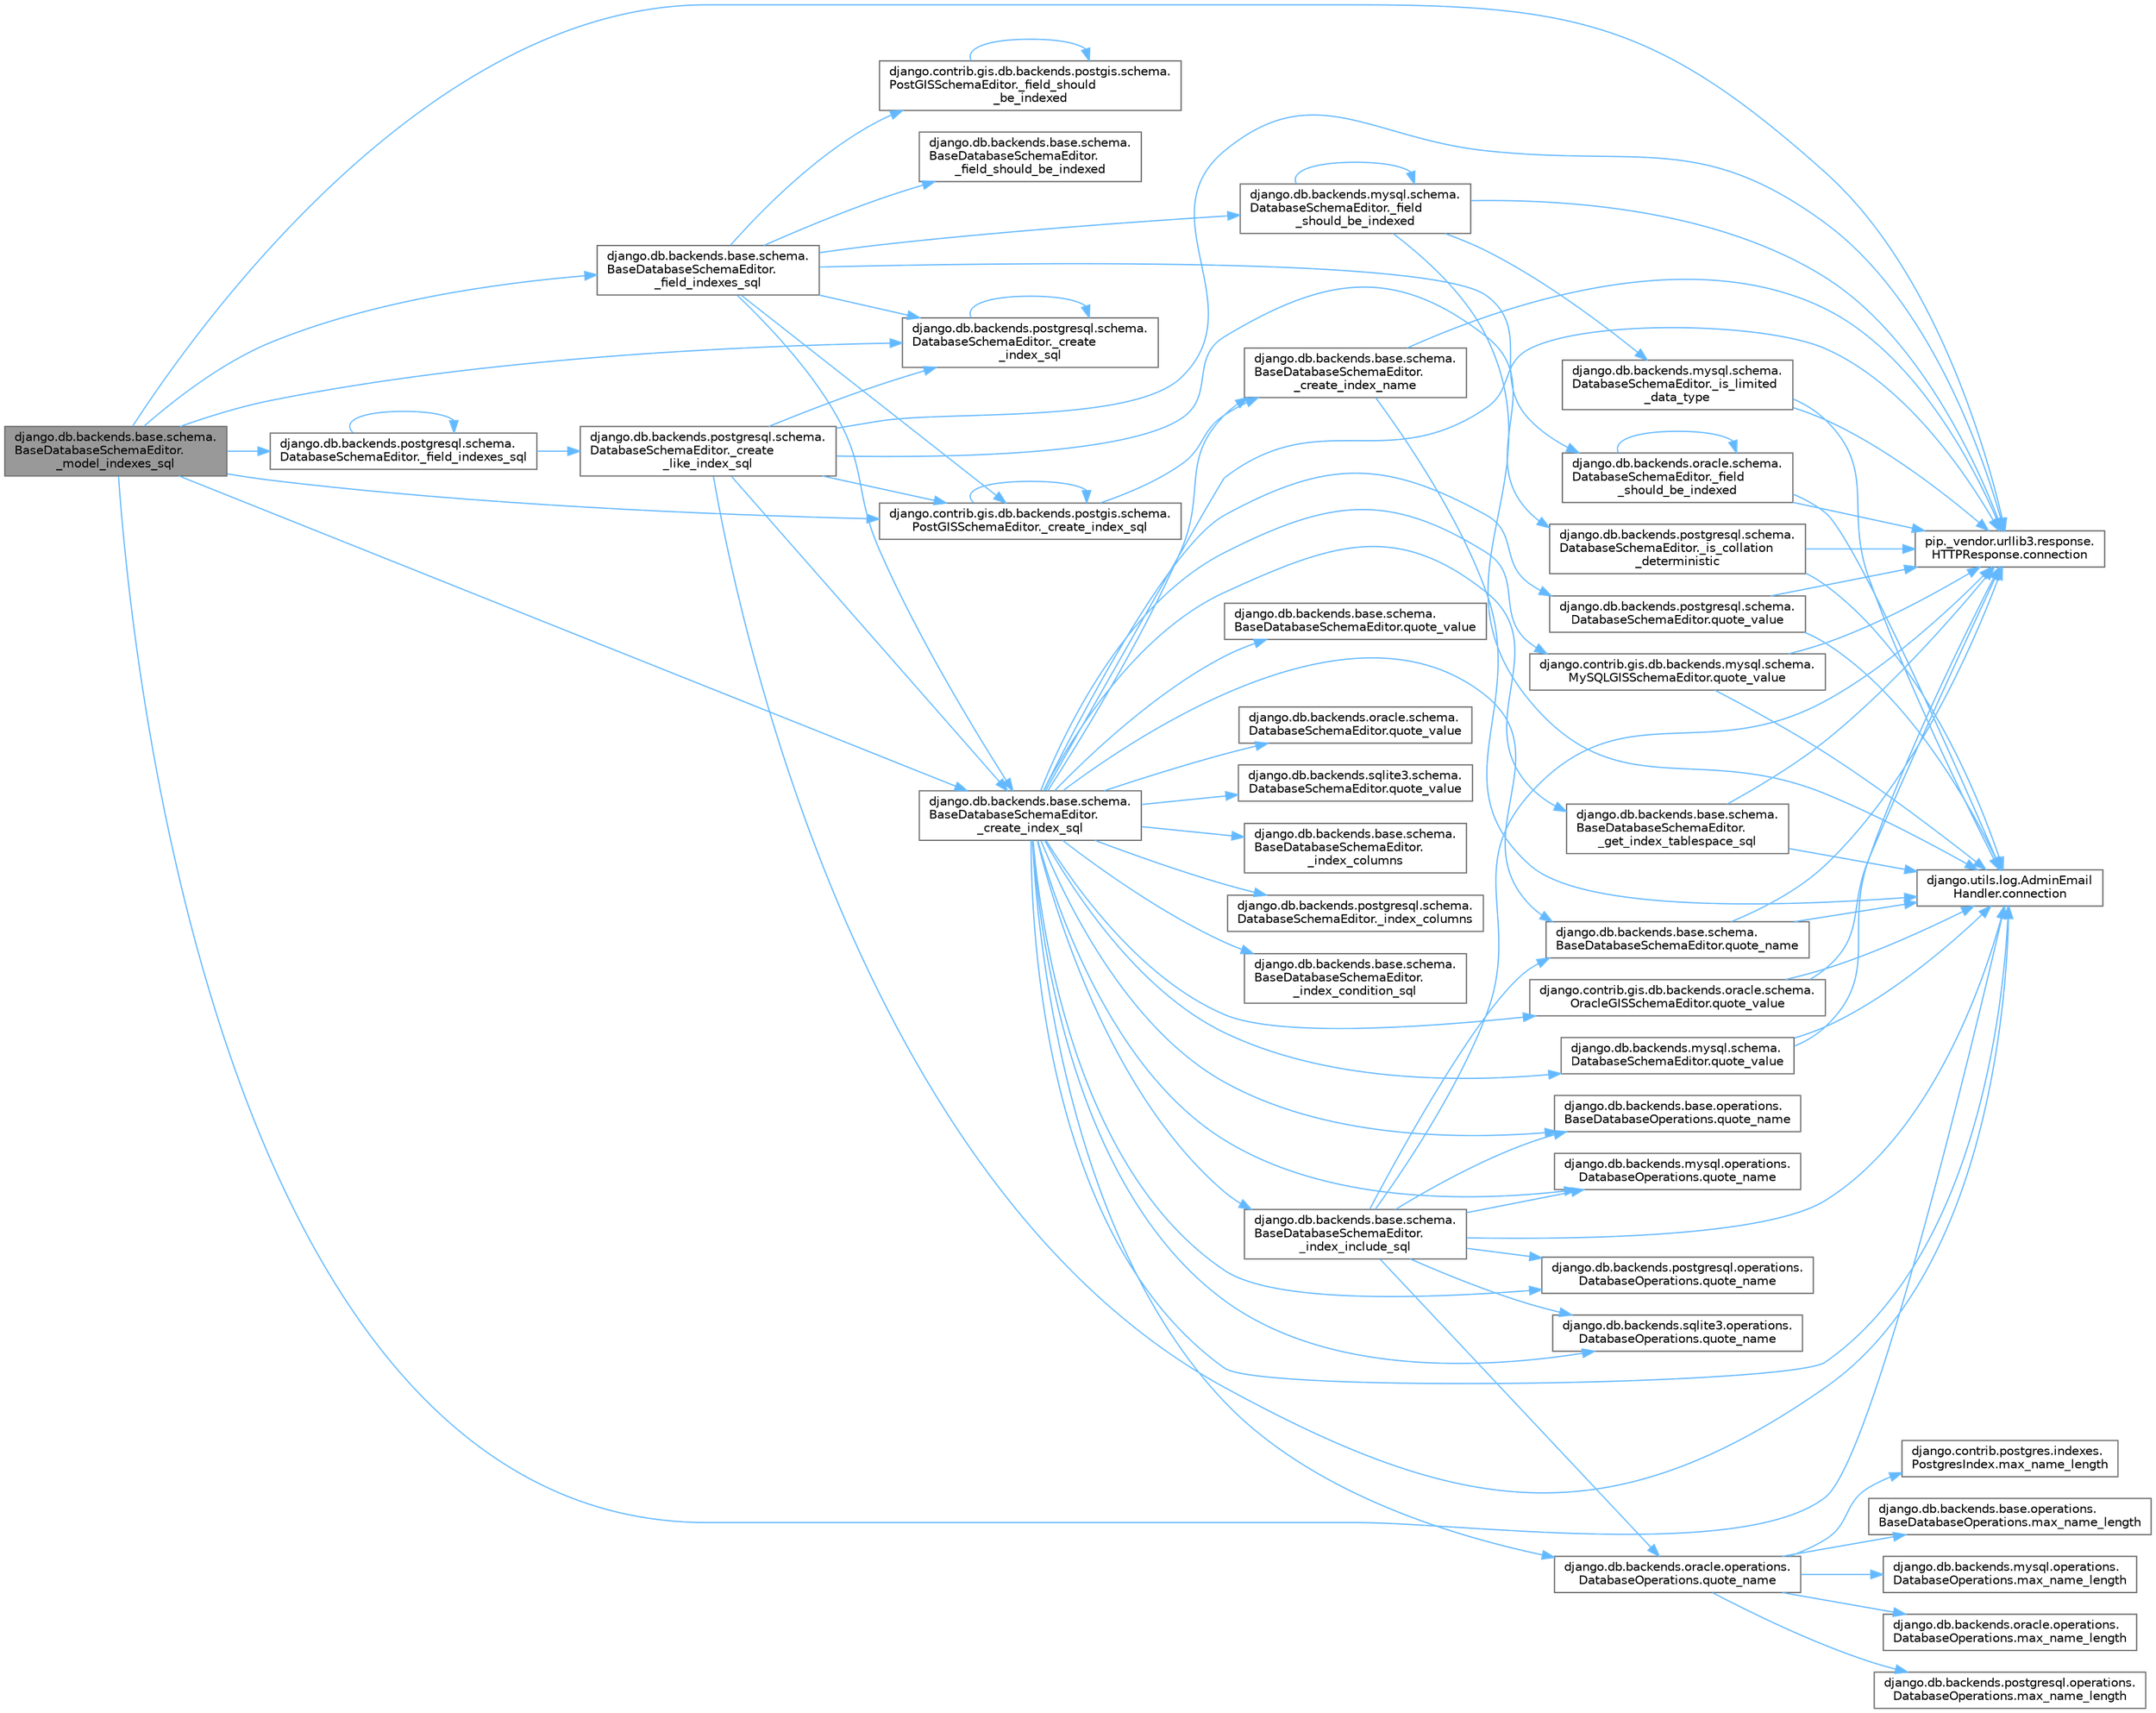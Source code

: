 digraph "django.db.backends.base.schema.BaseDatabaseSchemaEditor._model_indexes_sql"
{
 // LATEX_PDF_SIZE
  bgcolor="transparent";
  edge [fontname=Helvetica,fontsize=10,labelfontname=Helvetica,labelfontsize=10];
  node [fontname=Helvetica,fontsize=10,shape=box,height=0.2,width=0.4];
  rankdir="LR";
  Node1 [id="Node000001",label="django.db.backends.base.schema.\lBaseDatabaseSchemaEditor.\l_model_indexes_sql",height=0.2,width=0.4,color="gray40", fillcolor="grey60", style="filled", fontcolor="black",tooltip=" "];
  Node1 -> Node2 [id="edge1_Node000001_Node000002",color="steelblue1",style="solid",tooltip=" "];
  Node2 [id="Node000002",label="django.contrib.gis.db.backends.postgis.schema.\lPostGISSchemaEditor._create_index_sql",height=0.2,width=0.4,color="grey40", fillcolor="white", style="filled",URL="$classdjango_1_1contrib_1_1gis_1_1db_1_1backends_1_1postgis_1_1schema_1_1_post_g_i_s_schema_editor.html#a36d85ddc8b90d14c9ece95e6eac8e09b",tooltip=" "];
  Node2 -> Node3 [id="edge2_Node000002_Node000003",color="steelblue1",style="solid",tooltip=" "];
  Node3 [id="Node000003",label="django.db.backends.base.schema.\lBaseDatabaseSchemaEditor.\l_create_index_name",height=0.2,width=0.4,color="grey40", fillcolor="white", style="filled",URL="$classdjango_1_1db_1_1backends_1_1base_1_1schema_1_1_base_database_schema_editor.html#a4dd03e82cd231c9065e0d185f4ba3541",tooltip=" "];
  Node3 -> Node4 [id="edge3_Node000003_Node000004",color="steelblue1",style="solid",tooltip=" "];
  Node4 [id="Node000004",label="django.utils.log.AdminEmail\lHandler.connection",height=0.2,width=0.4,color="grey40", fillcolor="white", style="filled",URL="$classdjango_1_1utils_1_1log_1_1_admin_email_handler.html#a545b5f7ec55a857fe1ca7836814a0760",tooltip=" "];
  Node3 -> Node5 [id="edge4_Node000003_Node000005",color="steelblue1",style="solid",tooltip=" "];
  Node5 [id="Node000005",label="pip._vendor.urllib3.response.\lHTTPResponse.connection",height=0.2,width=0.4,color="grey40", fillcolor="white", style="filled",URL="$classpip_1_1__vendor_1_1urllib3_1_1response_1_1_h_t_t_p_response.html#a9002314624685de3bbf9b84bdc87fef8",tooltip=" "];
  Node2 -> Node2 [id="edge5_Node000002_Node000002",color="steelblue1",style="solid",tooltip=" "];
  Node1 -> Node6 [id="edge6_Node000001_Node000006",color="steelblue1",style="solid",tooltip=" "];
  Node6 [id="Node000006",label="django.db.backends.base.schema.\lBaseDatabaseSchemaEditor.\l_create_index_sql",height=0.2,width=0.4,color="grey40", fillcolor="white", style="filled",URL="$classdjango_1_1db_1_1backends_1_1base_1_1schema_1_1_base_database_schema_editor.html#adb1d2fabd8602889097a7f5e78ae09e4",tooltip=" "];
  Node6 -> Node3 [id="edge7_Node000006_Node000003",color="steelblue1",style="solid",tooltip=" "];
  Node6 -> Node7 [id="edge8_Node000006_Node000007",color="steelblue1",style="solid",tooltip=" "];
  Node7 [id="Node000007",label="django.db.backends.base.schema.\lBaseDatabaseSchemaEditor.\l_get_index_tablespace_sql",height=0.2,width=0.4,color="grey40", fillcolor="white", style="filled",URL="$classdjango_1_1db_1_1backends_1_1base_1_1schema_1_1_base_database_schema_editor.html#a80879d1e11fb88c7325fc0d9ab9e9cae",tooltip=" "];
  Node7 -> Node4 [id="edge9_Node000007_Node000004",color="steelblue1",style="solid",tooltip=" "];
  Node7 -> Node5 [id="edge10_Node000007_Node000005",color="steelblue1",style="solid",tooltip=" "];
  Node6 -> Node8 [id="edge11_Node000006_Node000008",color="steelblue1",style="solid",tooltip=" "];
  Node8 [id="Node000008",label="django.db.backends.base.schema.\lBaseDatabaseSchemaEditor.\l_index_columns",height=0.2,width=0.4,color="grey40", fillcolor="white", style="filled",URL="$classdjango_1_1db_1_1backends_1_1base_1_1schema_1_1_base_database_schema_editor.html#a460fe189dab976079beda6252803d409",tooltip=" "];
  Node6 -> Node9 [id="edge12_Node000006_Node000009",color="steelblue1",style="solid",tooltip=" "];
  Node9 [id="Node000009",label="django.db.backends.postgresql.schema.\lDatabaseSchemaEditor._index_columns",height=0.2,width=0.4,color="grey40", fillcolor="white", style="filled",URL="$classdjango_1_1db_1_1backends_1_1postgresql_1_1schema_1_1_database_schema_editor.html#a4d3a3853573688515773faeb624318f8",tooltip=" "];
  Node6 -> Node10 [id="edge13_Node000006_Node000010",color="steelblue1",style="solid",tooltip=" "];
  Node10 [id="Node000010",label="django.db.backends.base.schema.\lBaseDatabaseSchemaEditor.\l_index_condition_sql",height=0.2,width=0.4,color="grey40", fillcolor="white", style="filled",URL="$classdjango_1_1db_1_1backends_1_1base_1_1schema_1_1_base_database_schema_editor.html#aa0727d1ace9cdc9fe84264b62f1369a1",tooltip=" "];
  Node6 -> Node11 [id="edge14_Node000006_Node000011",color="steelblue1",style="solid",tooltip=" "];
  Node11 [id="Node000011",label="django.db.backends.base.schema.\lBaseDatabaseSchemaEditor.\l_index_include_sql",height=0.2,width=0.4,color="grey40", fillcolor="white", style="filled",URL="$classdjango_1_1db_1_1backends_1_1base_1_1schema_1_1_base_database_schema_editor.html#ae199aa828e15d3f55f59c6b04bd02e22",tooltip=" "];
  Node11 -> Node4 [id="edge15_Node000011_Node000004",color="steelblue1",style="solid",tooltip=" "];
  Node11 -> Node5 [id="edge16_Node000011_Node000005",color="steelblue1",style="solid",tooltip=" "];
  Node11 -> Node12 [id="edge17_Node000011_Node000012",color="steelblue1",style="solid",tooltip=" "];
  Node12 [id="Node000012",label="django.db.backends.base.operations.\lBaseDatabaseOperations.quote_name",height=0.2,width=0.4,color="grey40", fillcolor="white", style="filled",URL="$classdjango_1_1db_1_1backends_1_1base_1_1operations_1_1_base_database_operations.html#ab468094d1b03334704774ae62fbb7955",tooltip=" "];
  Node11 -> Node13 [id="edge18_Node000011_Node000013",color="steelblue1",style="solid",tooltip=" "];
  Node13 [id="Node000013",label="django.db.backends.base.schema.\lBaseDatabaseSchemaEditor.quote_name",height=0.2,width=0.4,color="grey40", fillcolor="white", style="filled",URL="$classdjango_1_1db_1_1backends_1_1base_1_1schema_1_1_base_database_schema_editor.html#aa816e47aecbbe22e29c76f25001a873a",tooltip=" "];
  Node13 -> Node4 [id="edge19_Node000013_Node000004",color="steelblue1",style="solid",tooltip=" "];
  Node13 -> Node5 [id="edge20_Node000013_Node000005",color="steelblue1",style="solid",tooltip=" "];
  Node11 -> Node14 [id="edge21_Node000011_Node000014",color="steelblue1",style="solid",tooltip=" "];
  Node14 [id="Node000014",label="django.db.backends.mysql.operations.\lDatabaseOperations.quote_name",height=0.2,width=0.4,color="grey40", fillcolor="white", style="filled",URL="$classdjango_1_1db_1_1backends_1_1mysql_1_1operations_1_1_database_operations.html#a5d1561dd784c0f000ed8c1aa43a6efbf",tooltip=" "];
  Node11 -> Node15 [id="edge22_Node000011_Node000015",color="steelblue1",style="solid",tooltip=" "];
  Node15 [id="Node000015",label="django.db.backends.oracle.operations.\lDatabaseOperations.quote_name",height=0.2,width=0.4,color="grey40", fillcolor="white", style="filled",URL="$classdjango_1_1db_1_1backends_1_1oracle_1_1operations_1_1_database_operations.html#ac7551d250b0adf678e5d00e4d69cb021",tooltip=" "];
  Node15 -> Node16 [id="edge23_Node000015_Node000016",color="steelblue1",style="solid",tooltip=" "];
  Node16 [id="Node000016",label="django.contrib.postgres.indexes.\lPostgresIndex.max_name_length",height=0.2,width=0.4,color="grey40", fillcolor="white", style="filled",URL="$classdjango_1_1contrib_1_1postgres_1_1indexes_1_1_postgres_index.html#a620c1f2e6e614032efe872d2c4db8594",tooltip=" "];
  Node15 -> Node17 [id="edge24_Node000015_Node000017",color="steelblue1",style="solid",tooltip=" "];
  Node17 [id="Node000017",label="django.db.backends.base.operations.\lBaseDatabaseOperations.max_name_length",height=0.2,width=0.4,color="grey40", fillcolor="white", style="filled",URL="$classdjango_1_1db_1_1backends_1_1base_1_1operations_1_1_base_database_operations.html#abec816148b7737717c0fb0f6dc6d9d4c",tooltip=" "];
  Node15 -> Node18 [id="edge25_Node000015_Node000018",color="steelblue1",style="solid",tooltip=" "];
  Node18 [id="Node000018",label="django.db.backends.mysql.operations.\lDatabaseOperations.max_name_length",height=0.2,width=0.4,color="grey40", fillcolor="white", style="filled",URL="$classdjango_1_1db_1_1backends_1_1mysql_1_1operations_1_1_database_operations.html#a9991163305c8c6dcc07750de61ac0d52",tooltip=" "];
  Node15 -> Node19 [id="edge26_Node000015_Node000019",color="steelblue1",style="solid",tooltip=" "];
  Node19 [id="Node000019",label="django.db.backends.oracle.operations.\lDatabaseOperations.max_name_length",height=0.2,width=0.4,color="grey40", fillcolor="white", style="filled",URL="$classdjango_1_1db_1_1backends_1_1oracle_1_1operations_1_1_database_operations.html#aa17742b77fb39d2fcb061eadb24120b7",tooltip=" "];
  Node15 -> Node20 [id="edge27_Node000015_Node000020",color="steelblue1",style="solid",tooltip=" "];
  Node20 [id="Node000020",label="django.db.backends.postgresql.operations.\lDatabaseOperations.max_name_length",height=0.2,width=0.4,color="grey40", fillcolor="white", style="filled",URL="$classdjango_1_1db_1_1backends_1_1postgresql_1_1operations_1_1_database_operations.html#adc0b2a0123ac4df5994bf853505afc8e",tooltip=" "];
  Node11 -> Node21 [id="edge28_Node000011_Node000021",color="steelblue1",style="solid",tooltip=" "];
  Node21 [id="Node000021",label="django.db.backends.postgresql.operations.\lDatabaseOperations.quote_name",height=0.2,width=0.4,color="grey40", fillcolor="white", style="filled",URL="$classdjango_1_1db_1_1backends_1_1postgresql_1_1operations_1_1_database_operations.html#ab2f9e33071d2c5abb03744171da3b801",tooltip=" "];
  Node11 -> Node22 [id="edge29_Node000011_Node000022",color="steelblue1",style="solid",tooltip=" "];
  Node22 [id="Node000022",label="django.db.backends.sqlite3.operations.\lDatabaseOperations.quote_name",height=0.2,width=0.4,color="grey40", fillcolor="white", style="filled",URL="$classdjango_1_1db_1_1backends_1_1sqlite3_1_1operations_1_1_database_operations.html#a14cbbcb5e889d88278c96a39911d641b",tooltip=" "];
  Node6 -> Node4 [id="edge30_Node000006_Node000004",color="steelblue1",style="solid",tooltip=" "];
  Node6 -> Node5 [id="edge31_Node000006_Node000005",color="steelblue1",style="solid",tooltip=" "];
  Node6 -> Node12 [id="edge32_Node000006_Node000012",color="steelblue1",style="solid",tooltip=" "];
  Node6 -> Node13 [id="edge33_Node000006_Node000013",color="steelblue1",style="solid",tooltip=" "];
  Node6 -> Node14 [id="edge34_Node000006_Node000014",color="steelblue1",style="solid",tooltip=" "];
  Node6 -> Node15 [id="edge35_Node000006_Node000015",color="steelblue1",style="solid",tooltip=" "];
  Node6 -> Node21 [id="edge36_Node000006_Node000021",color="steelblue1",style="solid",tooltip=" "];
  Node6 -> Node22 [id="edge37_Node000006_Node000022",color="steelblue1",style="solid",tooltip=" "];
  Node6 -> Node23 [id="edge38_Node000006_Node000023",color="steelblue1",style="solid",tooltip=" "];
  Node23 [id="Node000023",label="django.contrib.gis.db.backends.mysql.schema.\lMySQLGISSchemaEditor.quote_value",height=0.2,width=0.4,color="grey40", fillcolor="white", style="filled",URL="$classdjango_1_1contrib_1_1gis_1_1db_1_1backends_1_1mysql_1_1schema_1_1_my_s_q_l_g_i_s_schema_editor.html#a39d45c8fce900a986a0d01d83ce73f16",tooltip=" "];
  Node23 -> Node4 [id="edge39_Node000023_Node000004",color="steelblue1",style="solid",tooltip=" "];
  Node23 -> Node5 [id="edge40_Node000023_Node000005",color="steelblue1",style="solid",tooltip=" "];
  Node6 -> Node24 [id="edge41_Node000006_Node000024",color="steelblue1",style="solid",tooltip=" "];
  Node24 [id="Node000024",label="django.contrib.gis.db.backends.oracle.schema.\lOracleGISSchemaEditor.quote_value",height=0.2,width=0.4,color="grey40", fillcolor="white", style="filled",URL="$classdjango_1_1contrib_1_1gis_1_1db_1_1backends_1_1oracle_1_1schema_1_1_oracle_g_i_s_schema_editor.html#ae0a937224957c04ded45c150d14f26df",tooltip=" "];
  Node24 -> Node4 [id="edge42_Node000024_Node000004",color="steelblue1",style="solid",tooltip=" "];
  Node24 -> Node5 [id="edge43_Node000024_Node000005",color="steelblue1",style="solid",tooltip=" "];
  Node6 -> Node25 [id="edge44_Node000006_Node000025",color="steelblue1",style="solid",tooltip=" "];
  Node25 [id="Node000025",label="django.db.backends.base.schema.\lBaseDatabaseSchemaEditor.quote_value",height=0.2,width=0.4,color="grey40", fillcolor="white", style="filled",URL="$classdjango_1_1db_1_1backends_1_1base_1_1schema_1_1_base_database_schema_editor.html#a226cbde36f828256e698cab6fc076a46",tooltip=" "];
  Node6 -> Node26 [id="edge45_Node000006_Node000026",color="steelblue1",style="solid",tooltip=" "];
  Node26 [id="Node000026",label="django.db.backends.mysql.schema.\lDatabaseSchemaEditor.quote_value",height=0.2,width=0.4,color="grey40", fillcolor="white", style="filled",URL="$classdjango_1_1db_1_1backends_1_1mysql_1_1schema_1_1_database_schema_editor.html#ac42d8e597e244107c562b0816741ca00",tooltip=" "];
  Node26 -> Node4 [id="edge46_Node000026_Node000004",color="steelblue1",style="solid",tooltip=" "];
  Node26 -> Node5 [id="edge47_Node000026_Node000005",color="steelblue1",style="solid",tooltip=" "];
  Node6 -> Node27 [id="edge48_Node000006_Node000027",color="steelblue1",style="solid",tooltip=" "];
  Node27 [id="Node000027",label="django.db.backends.oracle.schema.\lDatabaseSchemaEditor.quote_value",height=0.2,width=0.4,color="grey40", fillcolor="white", style="filled",URL="$classdjango_1_1db_1_1backends_1_1oracle_1_1schema_1_1_database_schema_editor.html#a74a7b87c4d11359d183c468c09ca48bb",tooltip=" "];
  Node6 -> Node28 [id="edge49_Node000006_Node000028",color="steelblue1",style="solid",tooltip=" "];
  Node28 [id="Node000028",label="django.db.backends.postgresql.schema.\lDatabaseSchemaEditor.quote_value",height=0.2,width=0.4,color="grey40", fillcolor="white", style="filled",URL="$classdjango_1_1db_1_1backends_1_1postgresql_1_1schema_1_1_database_schema_editor.html#aa15ddd5685a773da906a658db4b619c0",tooltip=" "];
  Node28 -> Node4 [id="edge50_Node000028_Node000004",color="steelblue1",style="solid",tooltip=" "];
  Node28 -> Node5 [id="edge51_Node000028_Node000005",color="steelblue1",style="solid",tooltip=" "];
  Node6 -> Node29 [id="edge52_Node000006_Node000029",color="steelblue1",style="solid",tooltip=" "];
  Node29 [id="Node000029",label="django.db.backends.sqlite3.schema.\lDatabaseSchemaEditor.quote_value",height=0.2,width=0.4,color="grey40", fillcolor="white", style="filled",URL="$classdjango_1_1db_1_1backends_1_1sqlite3_1_1schema_1_1_database_schema_editor.html#a1ce01718398ef906bf3becf8517006f2",tooltip=" "];
  Node1 -> Node30 [id="edge53_Node000001_Node000030",color="steelblue1",style="solid",tooltip=" "];
  Node30 [id="Node000030",label="django.db.backends.postgresql.schema.\lDatabaseSchemaEditor._create\l_index_sql",height=0.2,width=0.4,color="grey40", fillcolor="white", style="filled",URL="$classdjango_1_1db_1_1backends_1_1postgresql_1_1schema_1_1_database_schema_editor.html#ab4e6c0ee2e08060a2c83b9e1452f1827",tooltip=" "];
  Node30 -> Node30 [id="edge54_Node000030_Node000030",color="steelblue1",style="solid",tooltip=" "];
  Node1 -> Node31 [id="edge55_Node000001_Node000031",color="steelblue1",style="solid",tooltip=" "];
  Node31 [id="Node000031",label="django.db.backends.base.schema.\lBaseDatabaseSchemaEditor.\l_field_indexes_sql",height=0.2,width=0.4,color="grey40", fillcolor="white", style="filled",URL="$classdjango_1_1db_1_1backends_1_1base_1_1schema_1_1_base_database_schema_editor.html#a1f5617267c8f2f31f3da70a884d5bdf8",tooltip=" "];
  Node31 -> Node2 [id="edge56_Node000031_Node000002",color="steelblue1",style="solid",tooltip=" "];
  Node31 -> Node6 [id="edge57_Node000031_Node000006",color="steelblue1",style="solid",tooltip=" "];
  Node31 -> Node30 [id="edge58_Node000031_Node000030",color="steelblue1",style="solid",tooltip=" "];
  Node31 -> Node32 [id="edge59_Node000031_Node000032",color="steelblue1",style="solid",tooltip=" "];
  Node32 [id="Node000032",label="django.contrib.gis.db.backends.postgis.schema.\lPostGISSchemaEditor._field_should\l_be_indexed",height=0.2,width=0.4,color="grey40", fillcolor="white", style="filled",URL="$classdjango_1_1contrib_1_1gis_1_1db_1_1backends_1_1postgis_1_1schema_1_1_post_g_i_s_schema_editor.html#a5b042a82d356cb981cde1073779dc908",tooltip=" "];
  Node32 -> Node32 [id="edge60_Node000032_Node000032",color="steelblue1",style="solid",tooltip=" "];
  Node31 -> Node33 [id="edge61_Node000031_Node000033",color="steelblue1",style="solid",tooltip=" "];
  Node33 [id="Node000033",label="django.db.backends.base.schema.\lBaseDatabaseSchemaEditor.\l_field_should_be_indexed",height=0.2,width=0.4,color="grey40", fillcolor="white", style="filled",URL="$classdjango_1_1db_1_1backends_1_1base_1_1schema_1_1_base_database_schema_editor.html#a6f692a4ed73a1976fcec3926d1c93383",tooltip=" "];
  Node31 -> Node34 [id="edge62_Node000031_Node000034",color="steelblue1",style="solid",tooltip=" "];
  Node34 [id="Node000034",label="django.db.backends.mysql.schema.\lDatabaseSchemaEditor._field\l_should_be_indexed",height=0.2,width=0.4,color="grey40", fillcolor="white", style="filled",URL="$classdjango_1_1db_1_1backends_1_1mysql_1_1schema_1_1_database_schema_editor.html#a20c97c80db1fb1d9d9fe9b87e0187f82",tooltip=" "];
  Node34 -> Node34 [id="edge63_Node000034_Node000034",color="steelblue1",style="solid",tooltip=" "];
  Node34 -> Node35 [id="edge64_Node000034_Node000035",color="steelblue1",style="solid",tooltip=" "];
  Node35 [id="Node000035",label="django.db.backends.mysql.schema.\lDatabaseSchemaEditor._is_limited\l_data_type",height=0.2,width=0.4,color="grey40", fillcolor="white", style="filled",URL="$classdjango_1_1db_1_1backends_1_1mysql_1_1schema_1_1_database_schema_editor.html#a1c32e48635afd2a8a29503343cbb1a9f",tooltip=" "];
  Node35 -> Node4 [id="edge65_Node000035_Node000004",color="steelblue1",style="solid",tooltip=" "];
  Node35 -> Node5 [id="edge66_Node000035_Node000005",color="steelblue1",style="solid",tooltip=" "];
  Node34 -> Node4 [id="edge67_Node000034_Node000004",color="steelblue1",style="solid",tooltip=" "];
  Node34 -> Node5 [id="edge68_Node000034_Node000005",color="steelblue1",style="solid",tooltip=" "];
  Node31 -> Node36 [id="edge69_Node000031_Node000036",color="steelblue1",style="solid",tooltip=" "];
  Node36 [id="Node000036",label="django.db.backends.oracle.schema.\lDatabaseSchemaEditor._field\l_should_be_indexed",height=0.2,width=0.4,color="grey40", fillcolor="white", style="filled",URL="$classdjango_1_1db_1_1backends_1_1oracle_1_1schema_1_1_database_schema_editor.html#af9211fdab0083c1cefda2456440ce681",tooltip=" "];
  Node36 -> Node36 [id="edge70_Node000036_Node000036",color="steelblue1",style="solid",tooltip=" "];
  Node36 -> Node4 [id="edge71_Node000036_Node000004",color="steelblue1",style="solid",tooltip=" "];
  Node36 -> Node5 [id="edge72_Node000036_Node000005",color="steelblue1",style="solid",tooltip=" "];
  Node1 -> Node37 [id="edge73_Node000001_Node000037",color="steelblue1",style="solid",tooltip=" "];
  Node37 [id="Node000037",label="django.db.backends.postgresql.schema.\lDatabaseSchemaEditor._field_indexes_sql",height=0.2,width=0.4,color="grey40", fillcolor="white", style="filled",URL="$classdjango_1_1db_1_1backends_1_1postgresql_1_1schema_1_1_database_schema_editor.html#a435c5866d37dfe3fcf405864bc6f902e",tooltip=" "];
  Node37 -> Node38 [id="edge74_Node000037_Node000038",color="steelblue1",style="solid",tooltip=" "];
  Node38 [id="Node000038",label="django.db.backends.postgresql.schema.\lDatabaseSchemaEditor._create\l_like_index_sql",height=0.2,width=0.4,color="grey40", fillcolor="white", style="filled",URL="$classdjango_1_1db_1_1backends_1_1postgresql_1_1schema_1_1_database_schema_editor.html#a9fc30663df730cc09ee126ad55d604f1",tooltip=" "];
  Node38 -> Node2 [id="edge75_Node000038_Node000002",color="steelblue1",style="solid",tooltip=" "];
  Node38 -> Node6 [id="edge76_Node000038_Node000006",color="steelblue1",style="solid",tooltip=" "];
  Node38 -> Node30 [id="edge77_Node000038_Node000030",color="steelblue1",style="solid",tooltip=" "];
  Node38 -> Node39 [id="edge78_Node000038_Node000039",color="steelblue1",style="solid",tooltip=" "];
  Node39 [id="Node000039",label="django.db.backends.postgresql.schema.\lDatabaseSchemaEditor._is_collation\l_deterministic",height=0.2,width=0.4,color="grey40", fillcolor="white", style="filled",URL="$classdjango_1_1db_1_1backends_1_1postgresql_1_1schema_1_1_database_schema_editor.html#accb52aac2f3f840e49584d97ba3daf4f",tooltip=" "];
  Node39 -> Node4 [id="edge79_Node000039_Node000004",color="steelblue1",style="solid",tooltip=" "];
  Node39 -> Node5 [id="edge80_Node000039_Node000005",color="steelblue1",style="solid",tooltip=" "];
  Node38 -> Node4 [id="edge81_Node000038_Node000004",color="steelblue1",style="solid",tooltip=" "];
  Node38 -> Node5 [id="edge82_Node000038_Node000005",color="steelblue1",style="solid",tooltip=" "];
  Node37 -> Node37 [id="edge83_Node000037_Node000037",color="steelblue1",style="solid",tooltip=" "];
  Node1 -> Node4 [id="edge84_Node000001_Node000004",color="steelblue1",style="solid",tooltip=" "];
  Node1 -> Node5 [id="edge85_Node000001_Node000005",color="steelblue1",style="solid",tooltip=" "];
}
